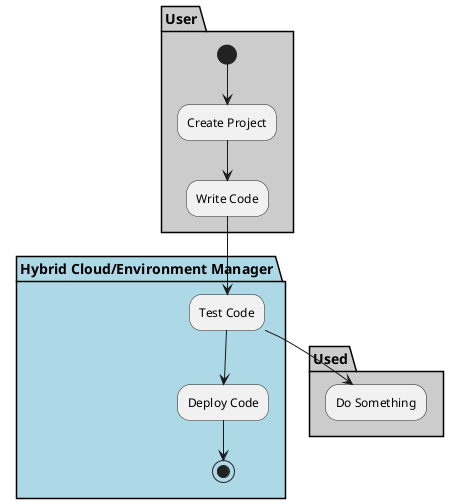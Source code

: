 @startuml

partition "Hybrid Cloud/Environment Manager" {

}

partition User  #cccccc {
  (*) --> "Create Project"
  --> "Write Code"
}

partition "Hybrid Cloud/Environment Manager" #lightblue {
  "Write Code" --> "Test Code"
  "Test Code" --> "Deploy Code"
  "Deploy Code" --> (*)
}

partition Used #cccccc {
  "Test Code" --> "Do Something"
}

@enduml
